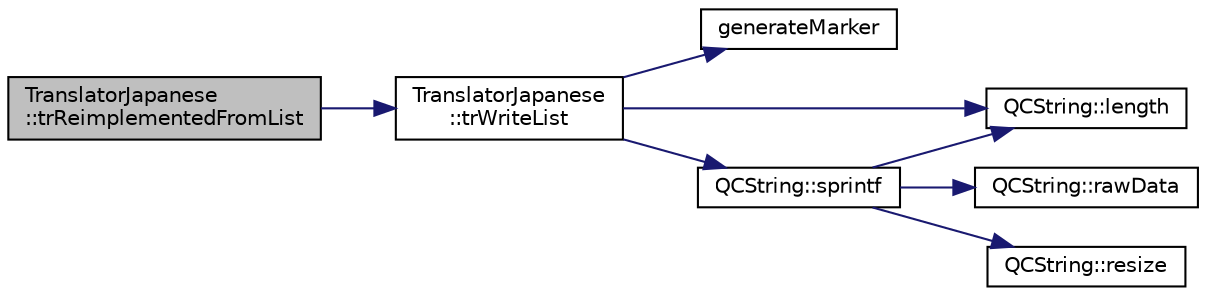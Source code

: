 digraph "TranslatorJapanese::trReimplementedFromList"
{
 // LATEX_PDF_SIZE
  edge [fontname="Helvetica",fontsize="10",labelfontname="Helvetica",labelfontsize="10"];
  node [fontname="Helvetica",fontsize="10",shape=record];
  rankdir="LR";
  Node1 [label="TranslatorJapanese\l::trReimplementedFromList",height=0.2,width=0.4,color="black", fillcolor="grey75", style="filled", fontcolor="black",tooltip=" "];
  Node1 -> Node2 [color="midnightblue",fontsize="10",style="solid"];
  Node2 [label="TranslatorJapanese\l::trWriteList",height=0.2,width=0.4,color="black", fillcolor="white", style="filled",URL="$classTranslatorJapanese.html#a2d1dcae8604927539b593930394dd6dd",tooltip=" "];
  Node2 -> Node3 [color="midnightblue",fontsize="10",style="solid"];
  Node3 [label="generateMarker",height=0.2,width=0.4,color="black", fillcolor="white", style="filled",URL="$util_8cpp.html#a5530a73bd518581ac62e4eee5bc2f6db",tooltip=" "];
  Node2 -> Node4 [color="midnightblue",fontsize="10",style="solid"];
  Node4 [label="QCString::length",height=0.2,width=0.4,color="black", fillcolor="white", style="filled",URL="$classQCString.html#ac52596733e9110b778019946d73fb268",tooltip=" "];
  Node2 -> Node5 [color="midnightblue",fontsize="10",style="solid"];
  Node5 [label="QCString::sprintf",height=0.2,width=0.4,color="black", fillcolor="white", style="filled",URL="$classQCString.html#aa2dccf89cb25346c3ee81d75aa5859da",tooltip=" "];
  Node5 -> Node4 [color="midnightblue",fontsize="10",style="solid"];
  Node5 -> Node6 [color="midnightblue",fontsize="10",style="solid"];
  Node6 [label="QCString::rawData",height=0.2,width=0.4,color="black", fillcolor="white", style="filled",URL="$classQCString.html#a5f5c9dc172d638c8d7b07010d100117a",tooltip=" "];
  Node5 -> Node7 [color="midnightblue",fontsize="10",style="solid"];
  Node7 [label="QCString::resize",height=0.2,width=0.4,color="black", fillcolor="white", style="filled",URL="$classQCString.html#a993474e2da59141336e6105b8e154f2b",tooltip=" "];
}
